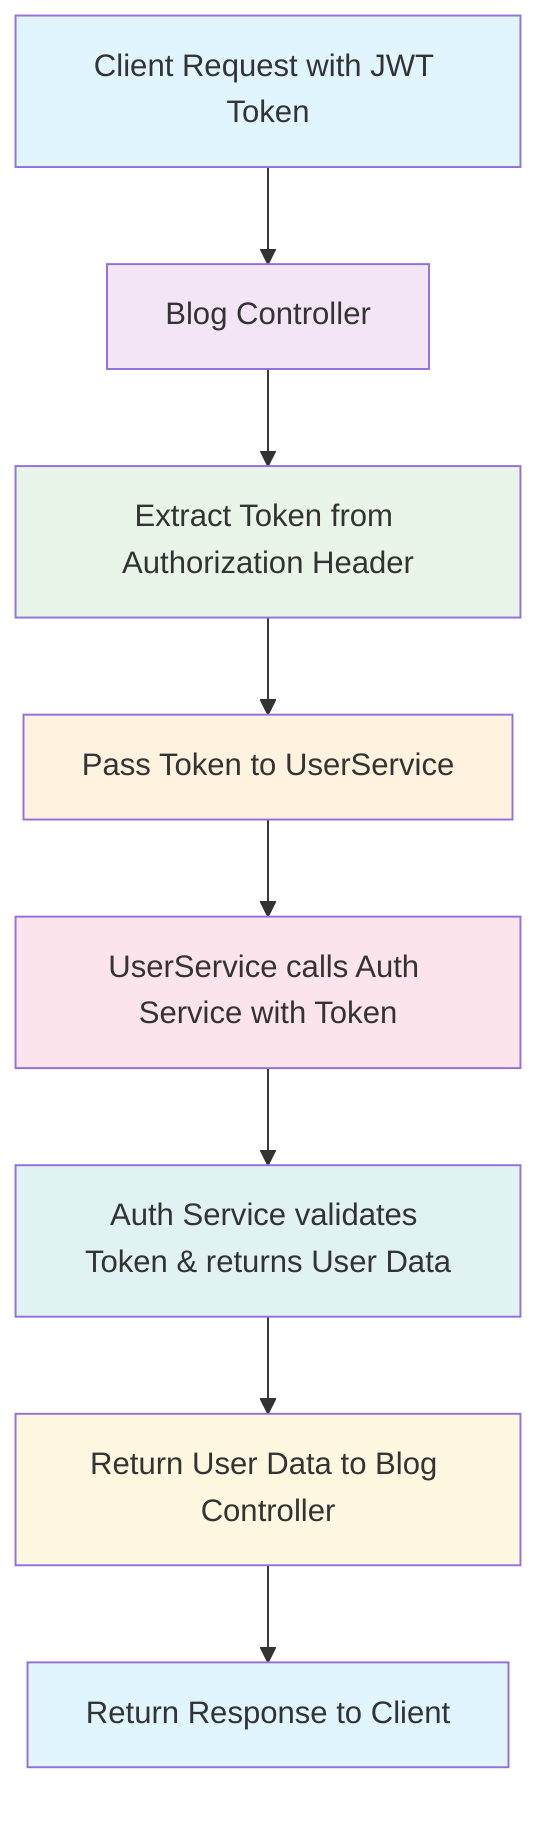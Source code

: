 graph TD
    A[Client Request with JWT Token] --> B[Blog Controller]
    B --> C[Extract Token from Authorization Header]
    C --> D[Pass Token to UserService]
    D --> E[UserService calls Auth Service with Token]
    E --> F[Auth Service validates Token & returns User Data]
    F --> G[Return User Data to Blog Controller]
    G --> H[Return Response to Client]
    
    style A fill:#e1f5fe
    style B fill:#f3e5f5
    style C fill:#e8f5e8
    style D fill:#fff3e0
    style E fill:#fce4ec
    style F fill:#e0f2f1
    style G fill:#fff8e1
    style H fill:#e1f5fe
